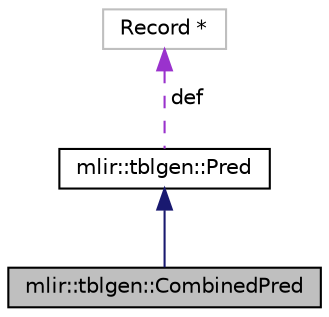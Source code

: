 digraph "mlir::tblgen::CombinedPred"
{
  bgcolor="transparent";
  edge [fontname="Helvetica",fontsize="10",labelfontname="Helvetica",labelfontsize="10"];
  node [fontname="Helvetica",fontsize="10",shape=record];
  Node4 [label="mlir::tblgen::CombinedPred",height=0.2,width=0.4,color="black", fillcolor="grey75", style="filled", fontcolor="black"];
  Node5 -> Node4 [dir="back",color="midnightblue",fontsize="10",style="solid",fontname="Helvetica"];
  Node5 [label="mlir::tblgen::Pred",height=0.2,width=0.4,color="black",URL="$classmlir_1_1tblgen_1_1Pred.html"];
  Node6 -> Node5 [dir="back",color="darkorchid3",fontsize="10",style="dashed",label=" def" ,fontname="Helvetica"];
  Node6 [label="Record *",height=0.2,width=0.4,color="grey75"];
}
